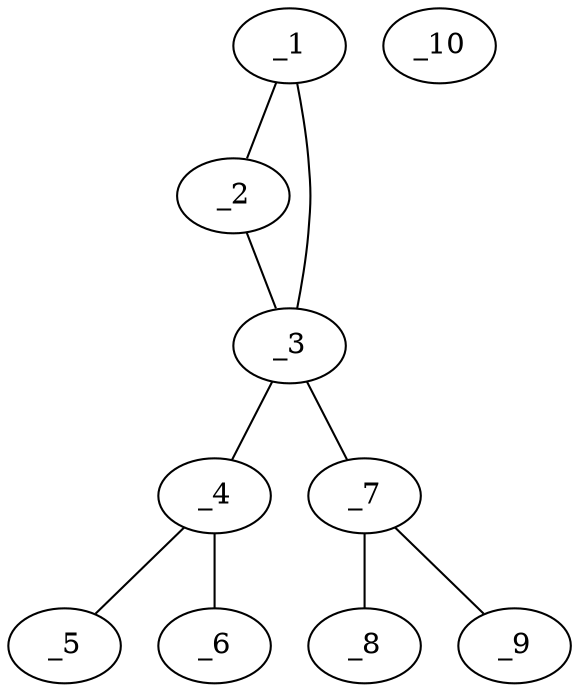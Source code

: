 graph molid677916 {
	_1	 [charge=0,
		chem=1,
		symbol="C  ",
		x=2,
		y="-0.5"];
	_2	 [charge=0,
		chem=1,
		symbol="C  ",
		x=2,
		y="0.5"];
	_1 -- _2	 [valence=1];
	_3	 [charge=0,
		chem=1,
		symbol="C  ",
		x="2.866",
		y=0];
	_1 -- _3	 [valence=1];
	_2 -- _3	 [valence=1];
	_4	 [charge=0,
		chem=1,
		symbol="C  ",
		x="3.366",
		y="0.866"];
	_3 -- _4	 [valence=1];
	_7	 [charge=0,
		chem=4,
		symbol="N  ",
		x="3.366",
		y="-0.866"];
	_3 -- _7	 [valence=1];
	_5	 [charge=0,
		chem=2,
		symbol="O  ",
		x="4.366",
		y="0.866"];
	_4 -- _5	 [valence=2];
	_6	 [charge=0,
		chem=2,
		symbol="O  ",
		x="2.866",
		y="1.7321"];
	_4 -- _6	 [valence=1];
	_8	 [charge=0,
		chem=1,
		symbol="C  ",
		x="2.866",
		y="-1.7321"];
	_7 -- _8	 [valence=1];
	_9	 [charge=0,
		chem=1,
		symbol="C  ",
		x="4.366",
		y="-0.866"];
	_7 -- _9	 [valence=1];
	_10	 [charge=0,
		chem=7,
		symbol="Cl ",
		x="6.366",
		y=0];
}
